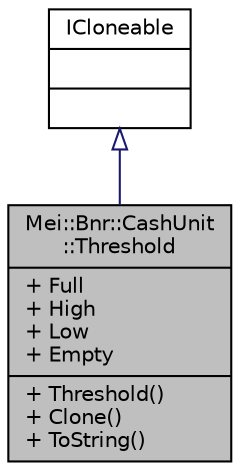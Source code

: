 digraph "Mei::Bnr::CashUnit::Threshold"
{
  edge [fontname="Helvetica",fontsize="10",labelfontname="Helvetica",labelfontsize="10"];
  node [fontname="Helvetica",fontsize="10",shape=record];
  Node1 [label="{Mei::Bnr::CashUnit\l::Threshold\n|+ Full\l+ High\l+ Low\l+ Empty\l|+ Threshold()\l+ Clone()\l+ ToString()\l}",height=0.2,width=0.4,color="black", fillcolor="grey75", style="filled", fontcolor="black"];
  Node2 -> Node1 [dir="back",color="midnightblue",fontsize="10",style="solid",arrowtail="onormal",fontname="Helvetica"];
  Node2 [label="{ICloneable\n||}",height=0.2,width=0.4,color="black", fillcolor="white", style="filled",URL="$a00011.html"];
}
